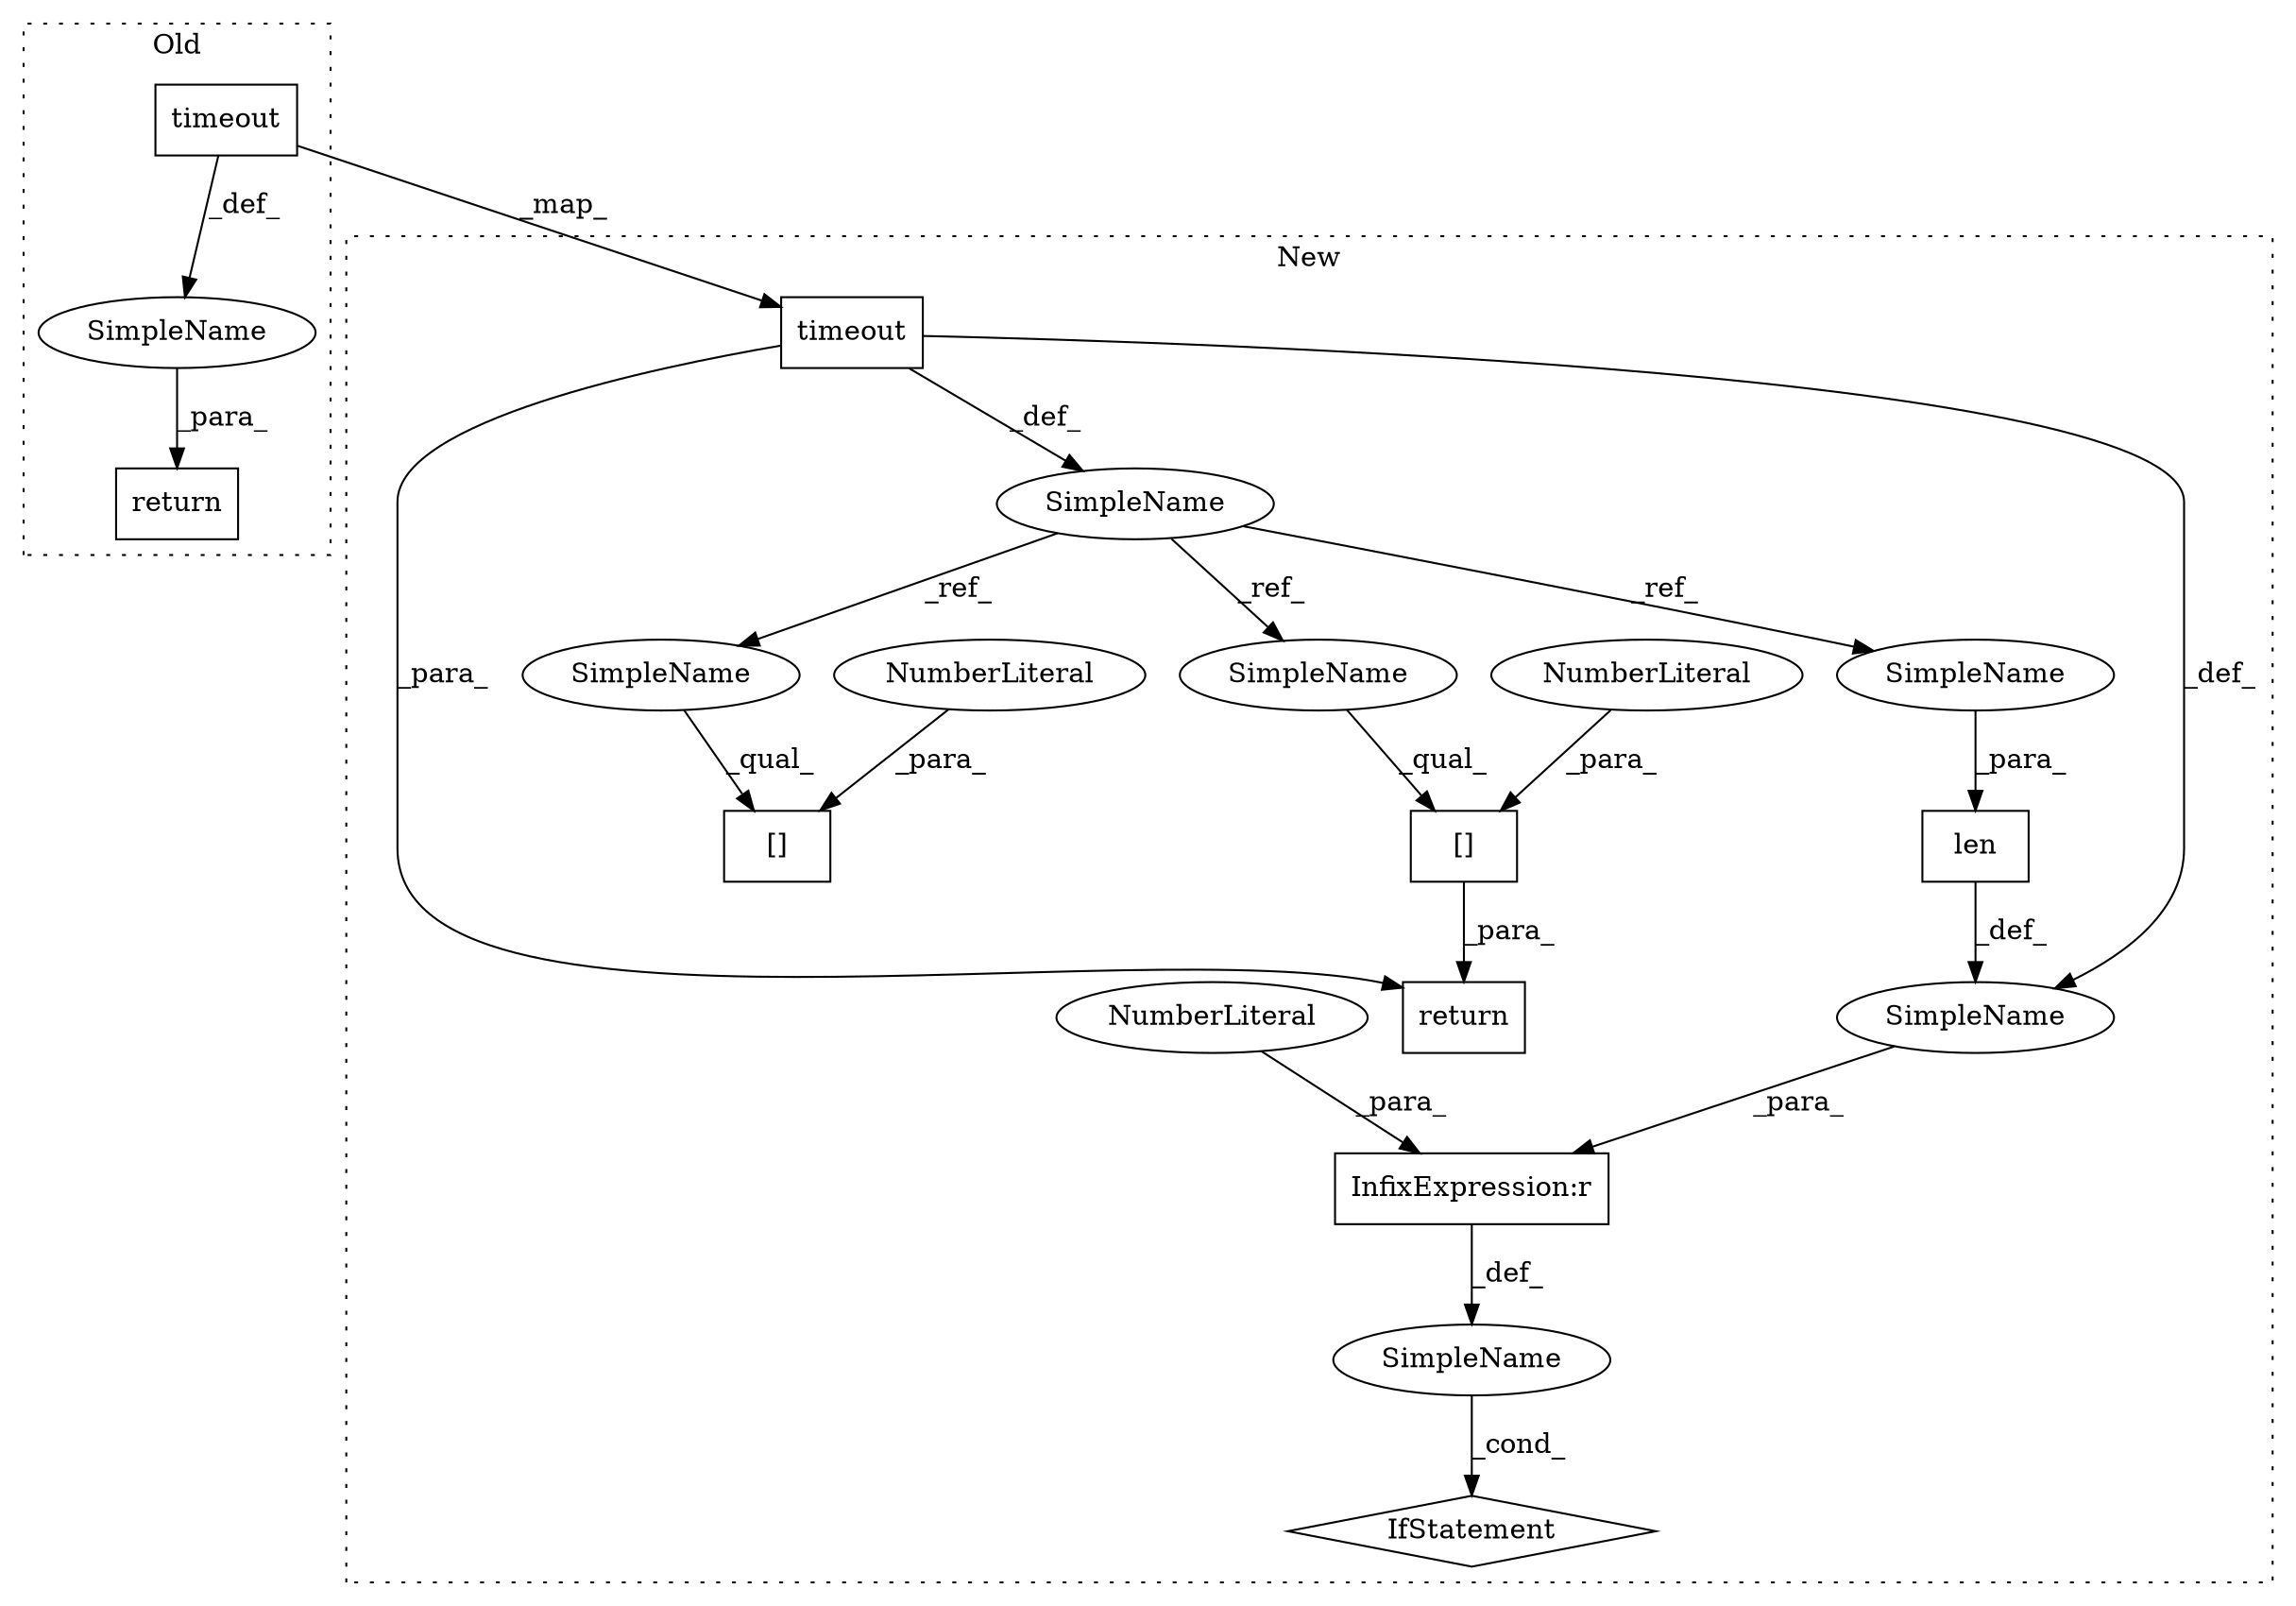 digraph G {
subgraph cluster0 {
1 [label="timeout" a="32" s="3252,3294" l="8,1" shape="box"];
11 [label="SimpleName" a="42" s="" l="" shape="ellipse"];
12 [label="return" a="41" s="3245" l="7" shape="box"];
label = "Old";
style="dotted";
}
subgraph cluster1 {
2 [label="timeout" a="32" s="3351,3393" l="8,1" shape="box"];
3 [label="[]" a="2" s="3446,3454" l="7,1" shape="box"];
4 [label="NumberLiteral" a="34" s="3453" l="1" shape="ellipse"];
5 [label="[]" a="2" s="3474,3482" l="7,1" shape="box"];
6 [label="NumberLiteral" a="34" s="3481" l="1" shape="ellipse"];
7 [label="len" a="32" s="3404,3414" l="4,1" shape="box"];
8 [label="SimpleName" a="42" s="" l="" shape="ellipse"];
9 [label="IfStatement" a="25" s="3400,3419" l="4,2" shape="diamond"];
10 [label="SimpleName" a="42" s="3344" l="6" shape="ellipse"];
13 [label="return" a="41" s="3467" l="7" shape="box"];
14 [label="SimpleName" a="42" s="" l="" shape="ellipse"];
15 [label="InfixExpression:r" a="27" s="3415" l="3" shape="box"];
16 [label="NumberLiteral" a="34" s="3418" l="1" shape="ellipse"];
17 [label="SimpleName" a="42" s="3446" l="6" shape="ellipse"];
18 [label="SimpleName" a="42" s="3408" l="6" shape="ellipse"];
19 [label="SimpleName" a="42" s="3474" l="6" shape="ellipse"];
label = "New";
style="dotted";
}
1 -> 2 [label="_map_"];
1 -> 11 [label="_def_"];
2 -> 10 [label="_def_"];
2 -> 14 [label="_def_"];
2 -> 13 [label="_para_"];
4 -> 3 [label="_para_"];
5 -> 13 [label="_para_"];
6 -> 5 [label="_para_"];
7 -> 14 [label="_def_"];
8 -> 9 [label="_cond_"];
10 -> 18 [label="_ref_"];
10 -> 17 [label="_ref_"];
10 -> 19 [label="_ref_"];
11 -> 12 [label="_para_"];
14 -> 15 [label="_para_"];
15 -> 8 [label="_def_"];
16 -> 15 [label="_para_"];
17 -> 3 [label="_qual_"];
18 -> 7 [label="_para_"];
19 -> 5 [label="_qual_"];
}